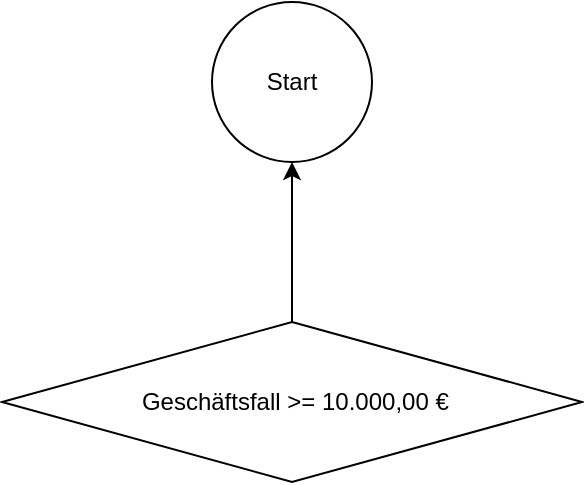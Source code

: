 <mxfile>
    <diagram id="97BFaZWW7GBptHKId4MO" name="第 1 页">
        <mxGraphModel dx="890" dy="819" grid="1" gridSize="10" guides="1" tooltips="1" connect="1" arrows="1" fold="1" page="1" pageScale="1" pageWidth="827" pageHeight="1169" math="0" shadow="0">
            <root>
                <mxCell id="0"/>
                <mxCell id="1" parent="0"/>
                <mxCell id="6" value="" style="edgeStyle=none;html=1;" edge="1" parent="1" source="4" target="5">
                    <mxGeometry relative="1" as="geometry"/>
                </mxCell>
                <mxCell id="4" value="&amp;nbsp;Geschäftsfall &amp;gt;=&amp;nbsp;10.000,00 €" style="rhombus;whiteSpace=wrap;html=1;" vertex="1" parent="1">
                    <mxGeometry x="250" y="200" width="290" height="80" as="geometry"/>
                </mxCell>
                <mxCell id="5" value="Start" style="ellipse;whiteSpace=wrap;html=1;" vertex="1" parent="1">
                    <mxGeometry x="355" y="40" width="80" height="80" as="geometry"/>
                </mxCell>
            </root>
        </mxGraphModel>
    </diagram>
</mxfile>